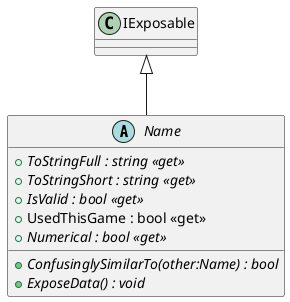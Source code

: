 @startuml
abstract class Name {
    + {abstract} ToStringFull : string <<get>>
    + {abstract} ToStringShort : string <<get>>
    + {abstract} IsValid : bool <<get>>
    + UsedThisGame : bool <<get>>
    + {abstract} Numerical : bool <<get>>
    + {abstract} ConfusinglySimilarTo(other:Name) : bool
    + {abstract} ExposeData() : void
}
IExposable <|-- Name
@enduml
